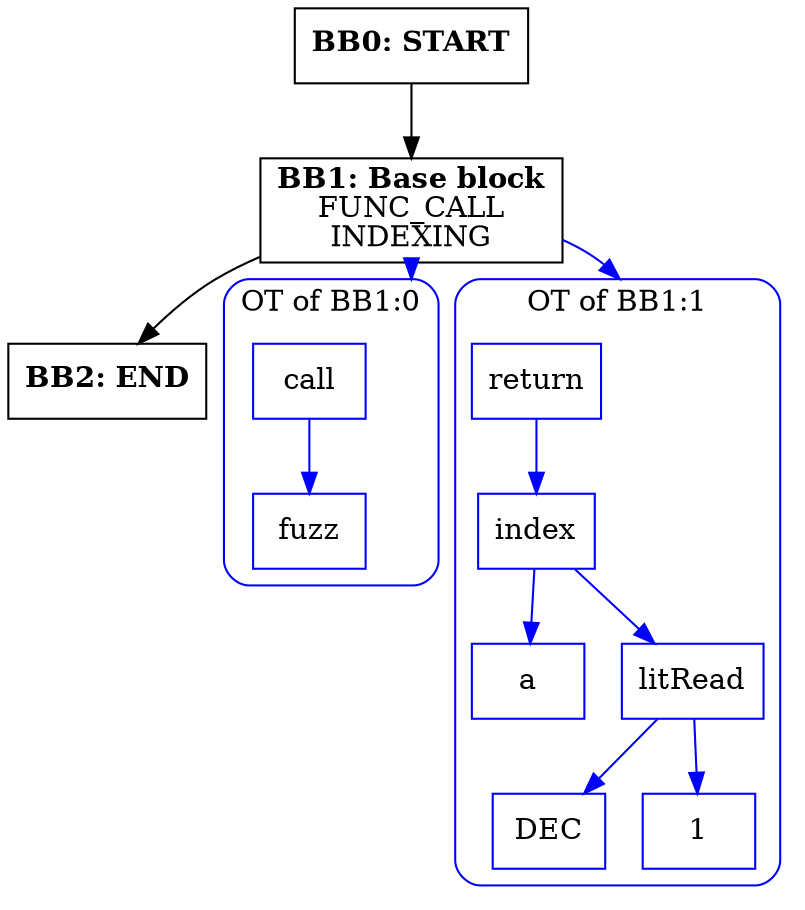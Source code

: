 digraph CFG {
    compound=true;
    graph [splines=true];
    node [shape=rectangle];

    BB2 [label=<<B>BB2: END</B><BR ALIGN="CENTER"/>>];
    BB1 [label=<<B>BB1: Base block</B><BR ALIGN="CENTER"/>FUNC_CALL<BR ALIGN="CENTER"/>INDEXING<BR ALIGN="CENTER"/>>];
    subgraph cluster_instruction0 {
        label = "OT of BB1:0";
        style=rounded;
        color=blue;
        entry0 [shape=point, style=invis];
        node0 [label="call", color=blue];
        node1 [label="fuzz", color=blue];
        node0 -> node1[color=blue];
    }
    BB1 -> entry0 [lhead=cluster_instruction0, color=blue];
    subgraph cluster_instruction1 {
        label = "OT of BB1:1";
        style=rounded;
        color=blue;
        entry1 [shape=point, style=invis];
        node2 [label="return", color=blue];
        node3 [label="index", color=blue];
        node4 [label="a", color=blue];
        node3 -> node4[color=blue];
        node5 [label="litRead", color=blue];
        node6 [label="DEC", color=blue];
        node5 -> node6[color=blue];
        node7 [label="1", color=blue];
        node5 -> node7[color=blue];
        node3 -> node5[color=blue];
        node2 -> node3[color=blue];
    }
    BB1 -> entry1 [lhead=cluster_instruction1, color=blue];
    BB0 [label=<<B>BB0: START</B><BR ALIGN="CENTER"/>>];

    BB1 -> BB2;
    BB0 -> BB1;
}
